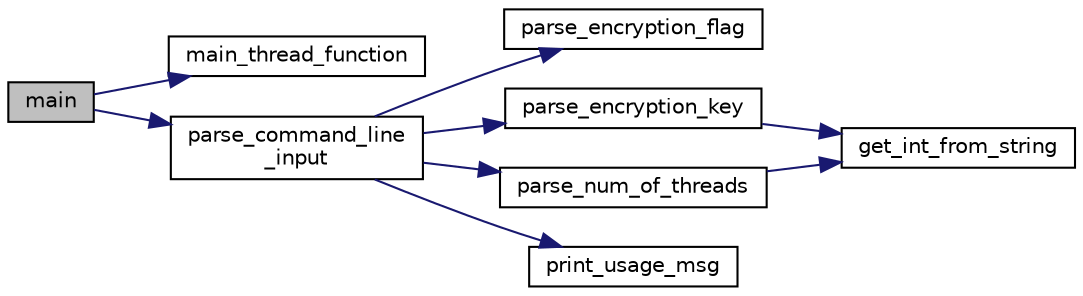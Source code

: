 digraph "main"
{
 // INTERACTIVE_SVG=YES
 // LATEX_PDF_SIZE
  edge [fontname="Helvetica",fontsize="10",labelfontname="Helvetica",labelfontsize="10"];
  node [fontname="Helvetica",fontsize="10",shape=record];
  rankdir="LR";
  Node1 [label="main",height=0.2,width=0.4,color="black", fillcolor="grey75", style="filled", fontcolor="black",tooltip="Encrypts or decrypts a message from a file."];
  Node1 -> Node2 [color="midnightblue",fontsize="10",style="solid",fontname="Helvetica"];
  Node2 [label="main_thread_function",height=0.2,width=0.4,color="black", fillcolor="white", style="filled",URL="$ceasar_8c.html#aa93e444869e63b9670ab781c0dcfdc0b",tooltip="TODO: Vladimir - Fill detailed description of the function. This info should include both calling ins..."];
  Node1 -> Node3 [color="midnightblue",fontsize="10",style="solid",fontname="Helvetica"];
  Node3 [label="parse_command_line\l_input",height=0.2,width=0.4,color="black", fillcolor="white", style="filled",URL="$command__line__parsing_8c.html#a7a13f0dfd36addcfec438077d15dd898",tooltip="parsing the command line, validates input integrity and fills the arg structure. CAUTION: This functi..."];
  Node3 -> Node4 [color="midnightblue",fontsize="10",style="solid",fontname="Helvetica"];
  Node4 [label="parse_encryption_flag",height=0.2,width=0.4,color="black", fillcolor="white", style="filled",URL="$command__line__parsing_8c.html#ad2694b3357723eb17df26f215281b0f7",tooltip="converts string to mode. Validates string is one of the allowed flags \"-e\" or \"-d\"."];
  Node3 -> Node5 [color="midnightblue",fontsize="10",style="solid",fontname="Helvetica"];
  Node5 [label="parse_encryption_key",height=0.2,width=0.4,color="black", fillcolor="white", style="filled",URL="$command__line__parsing_8c.html#aa7ac972d9fe42180a802bb9bd2fa6113",tooltip="Extracts encryption key integer from string."];
  Node5 -> Node6 [color="midnightblue",fontsize="10",style="solid",fontname="Helvetica"];
  Node6 [label="get_int_from_string",height=0.2,width=0.4,color="black", fillcolor="white", style="filled",URL="$command__line__parsing_8c.html#aa4965c76b8fecd2e444ff58293f1ff09",tooltip="Get the int from string object extract digits character from string."];
  Node3 -> Node7 [color="midnightblue",fontsize="10",style="solid",fontname="Helvetica"];
  Node7 [label="parse_num_of_threads",height=0.2,width=0.4,color="black", fillcolor="white", style="filled",URL="$command__line__parsing_8c.html#a0e2ff4f77b75fe9fa4a66fa484344b35",tooltip="converts string to int. Validates string has only numbers."];
  Node7 -> Node6 [color="midnightblue",fontsize="10",style="solid",fontname="Helvetica"];
  Node3 -> Node8 [color="midnightblue",fontsize="10",style="solid",fontname="Helvetica"];
  Node8 [label="print_usage_msg",height=0.2,width=0.4,color="black", fillcolor="white", style="filled",URL="$command__line__parsing_8c.html#a3e2c45f563fe312051564da5922fc741",tooltip="print the command line usage for Ceasar program."];
}
